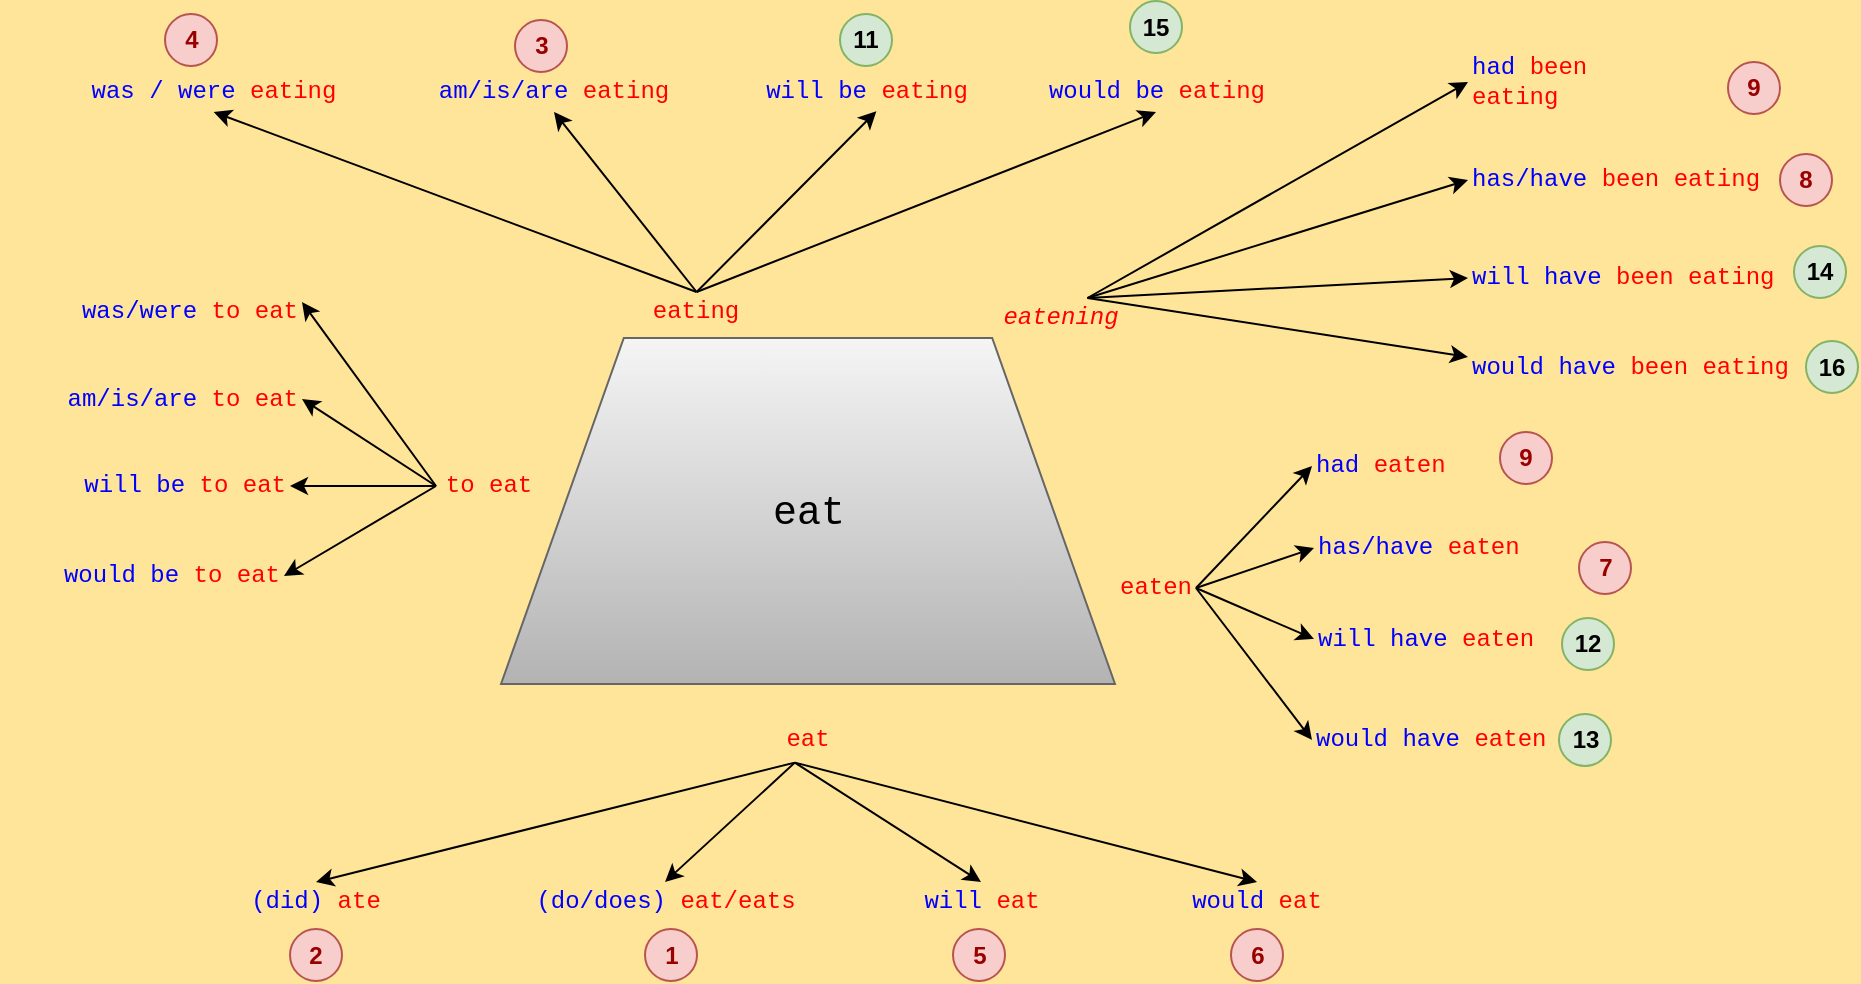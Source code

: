 <mxfile version="10.6.6" type="github"><diagram id="vncSIWj6mcRNydPwZYFD" name="Page-1"><mxGraphModel dx="1310" dy="559" grid="0" gridSize="10" guides="1" tooltips="1" connect="1" arrows="1" fold="1" page="0" pageScale="1" pageWidth="1100" pageHeight="850" background="#FFE599" math="0" shadow="0"><root><mxCell id="0"/><mxCell id="1" parent="0"/><mxCell id="uH9MuqAtOdv0WofB3IrI-48" style="edgeStyle=none;rounded=0;orthogonalLoop=1;jettySize=auto;html=1;entryX=0;entryY=0.5;entryDx=0;entryDy=0;fontFamily=Courier New;exitX=0.75;exitY=0;exitDx=0;exitDy=0;align=left;" parent="1" source="uH9MuqAtOdv0WofB3IrI-56" target="uH9MuqAtOdv0WofB3IrI-43" edge="1"><mxGeometry relative="1" as="geometry"><mxPoint x="460" y="235" as="sourcePoint"/></mxGeometry></mxCell><mxCell id="uH9MuqAtOdv0WofB3IrI-49" style="edgeStyle=none;rounded=0;orthogonalLoop=1;jettySize=auto;html=1;exitX=0.75;exitY=0;exitDx=0;exitDy=0;entryX=0;entryY=0.5;entryDx=0;entryDy=0;fontFamily=Courier New;align=left;" parent="1" source="uH9MuqAtOdv0WofB3IrI-56" target="uH9MuqAtOdv0WofB3IrI-44" edge="1"><mxGeometry relative="1" as="geometry"/></mxCell><mxCell id="uH9MuqAtOdv0WofB3IrI-50" style="edgeStyle=none;rounded=0;orthogonalLoop=1;jettySize=auto;html=1;entryX=0;entryY=0.5;entryDx=0;entryDy=0;exitX=0.75;exitY=0;exitDx=0;exitDy=0;fontFamily=Courier New;align=left;" parent="1" source="uH9MuqAtOdv0WofB3IrI-56" target="uH9MuqAtOdv0WofB3IrI-45" edge="1"><mxGeometry relative="1" as="geometry"/></mxCell><mxCell id="uH9MuqAtOdv0WofB3IrI-51" style="edgeStyle=none;rounded=0;orthogonalLoop=1;jettySize=auto;html=1;entryX=0;entryY=0.25;entryDx=0;entryDy=0;exitX=0.75;exitY=0;exitDx=0;exitDy=0;fontFamily=Courier New;align=left;" parent="1" source="uH9MuqAtOdv0WofB3IrI-56" target="uH9MuqAtOdv0WofB3IrI-46" edge="1"><mxGeometry relative="1" as="geometry"/></mxCell><mxCell id="uH9MuqAtOdv0WofB3IrI-1" value="&lt;font style=&quot;font-size: 20px&quot;&gt;eat&lt;/font&gt;" style="shape=trapezoid;perimeter=trapezoidPerimeter;whiteSpace=wrap;html=1;fillColor=#f5f5f5;strokeColor=#666666;gradientColor=#b3b3b3;fontFamily=Courier New;align=center;" parent="1" vertex="1"><mxGeometry x="226.5" y="271" width="307" height="173" as="geometry"/></mxCell><mxCell id="uH9MuqAtOdv0WofB3IrI-43" value="&lt;font color=&quot;#0000FF&quot;&gt;had&lt;/font&gt; &lt;font color=&quot;#FF0000&quot;&gt;been eating&lt;/font&gt;" style="text;html=1;strokeColor=none;fillColor=none;align=left;verticalAlign=middle;whiteSpace=wrap;rounded=0;fontFamily=Courier New;" parent="1" vertex="1"><mxGeometry x="710" y="133" width="110" height="20" as="geometry"/></mxCell><mxCell id="uH9MuqAtOdv0WofB3IrI-44" value="&lt;font color=&quot;#0000FF&quot;&gt;has/have&lt;/font&gt; &lt;font color=&quot;#FF0000&quot;&gt;been eating&lt;/font&gt;" style="text;html=1;strokeColor=none;fillColor=none;align=left;verticalAlign=middle;whiteSpace=wrap;rounded=0;fontFamily=Courier New;" parent="1" vertex="1"><mxGeometry x="710" y="182" width="163" height="20" as="geometry"/></mxCell><mxCell id="uH9MuqAtOdv0WofB3IrI-45" value="&lt;font color=&quot;#0000FF&quot;&gt;will have&lt;/font&gt; &lt;font color=&quot;#FF0000&quot;&gt;been eating&lt;/font&gt;" style="text;html=1;strokeColor=none;fillColor=none;align=left;verticalAlign=middle;whiteSpace=wrap;rounded=0;fontFamily=Courier New;" parent="1" vertex="1"><mxGeometry x="710" y="231" width="169" height="20" as="geometry"/></mxCell><mxCell id="uH9MuqAtOdv0WofB3IrI-46" value="&lt;font color=&quot;#0000FF&quot;&gt;would have&lt;/font&gt; &lt;font color=&quot;#FF0000&quot;&gt;been eating&lt;/font&gt;" style="text;html=1;strokeColor=none;fillColor=none;align=left;verticalAlign=middle;whiteSpace=wrap;rounded=0;fontFamily=Courier New;" parent="1" vertex="1"><mxGeometry x="710" y="275.5" width="188" height="20" as="geometry"/></mxCell><mxCell id="uH9MuqAtOdv0WofB3IrI-56" value="eatening" style="text;html=1;strokeColor=none;fillColor=none;align=center;verticalAlign=middle;whiteSpace=wrap;rounded=0;fontColor=#FF0000;fontStyle=2;fontFamily=Courier New;" parent="1" vertex="1"><mxGeometry x="478.5" y="251" width="55" height="20" as="geometry"/></mxCell><mxCell id="uH9MuqAtOdv0WofB3IrI-5" value="to eat" style="text;html=1;strokeColor=none;fillColor=none;align=center;verticalAlign=middle;whiteSpace=wrap;rounded=0;fontColor=#FF0000;fontFamily=Courier New;" parent="1" vertex="1"><mxGeometry x="194" y="335" width="53" height="20" as="geometry"/></mxCell><mxCell id="uH9MuqAtOdv0WofB3IrI-26" value="&lt;font color=&quot;#0000FF&quot;&gt;was/were&lt;/font&gt; &lt;font color=&quot;#FF0000&quot;&gt;to eat&lt;/font&gt;" style="text;html=1;strokeColor=none;fillColor=none;align=right;verticalAlign=middle;whiteSpace=wrap;rounded=0;fontFamily=Courier New;" parent="1" vertex="1"><mxGeometry x="-24" y="248" width="151" height="20" as="geometry"/></mxCell><mxCell id="uH9MuqAtOdv0WofB3IrI-38" style="edgeStyle=none;rounded=0;orthogonalLoop=1;jettySize=auto;html=1;entryX=1;entryY=0.25;entryDx=0;entryDy=0;exitX=0;exitY=0.5;exitDx=0;exitDy=0;fontFamily=Courier New;align=left;" parent="1" source="uH9MuqAtOdv0WofB3IrI-5" target="uH9MuqAtOdv0WofB3IrI-26" edge="1"><mxGeometry relative="1" as="geometry"/></mxCell><mxCell id="uH9MuqAtOdv0WofB3IrI-27" value="&lt;font color=&quot;#0000FF&quot;&gt;am/is/are&lt;/font&gt; &lt;font color=&quot;#FF0000&quot;&gt;to eat&lt;/font&gt;" style="text;html=1;strokeColor=none;fillColor=none;align=right;verticalAlign=middle;whiteSpace=wrap;rounded=0;fontFamily=Courier New;" parent="1" vertex="1"><mxGeometry x="-10" y="291.5" width="137" height="20" as="geometry"/></mxCell><mxCell id="uH9MuqAtOdv0WofB3IrI-39" style="edgeStyle=none;rounded=0;orthogonalLoop=1;jettySize=auto;html=1;entryX=1;entryY=0.5;entryDx=0;entryDy=0;exitX=0;exitY=0.5;exitDx=0;exitDy=0;fontFamily=Courier New;align=left;" parent="1" source="uH9MuqAtOdv0WofB3IrI-5" target="uH9MuqAtOdv0WofB3IrI-27" edge="1"><mxGeometry relative="1" as="geometry"/></mxCell><mxCell id="uH9MuqAtOdv0WofB3IrI-28" value="&lt;font color=&quot;#0000FF&quot;&gt;will be&lt;/font&gt; &lt;font color=&quot;#FF0000&quot;&gt;to eat&lt;/font&gt;" style="text;html=1;strokeColor=none;fillColor=none;align=right;verticalAlign=middle;whiteSpace=wrap;rounded=0;fontFamily=Courier New;" parent="1" vertex="1"><mxGeometry x="11" y="335" width="110" height="20" as="geometry"/></mxCell><mxCell id="uH9MuqAtOdv0WofB3IrI-40" style="edgeStyle=none;rounded=0;orthogonalLoop=1;jettySize=auto;html=1;entryX=1;entryY=0.5;entryDx=0;entryDy=0;exitX=0;exitY=0.5;exitDx=0;exitDy=0;fontFamily=Courier New;align=left;" parent="1" source="uH9MuqAtOdv0WofB3IrI-5" target="uH9MuqAtOdv0WofB3IrI-28" edge="1"><mxGeometry relative="1" as="geometry"/></mxCell><mxCell id="uH9MuqAtOdv0WofB3IrI-29" value="&lt;font color=&quot;#0000FF&quot;&gt;would be&lt;/font&gt; &lt;font color=&quot;#FF0000&quot;&gt;to eat&lt;/font&gt;" style="text;html=1;strokeColor=none;fillColor=none;align=right;verticalAlign=middle;whiteSpace=wrap;rounded=0;fontFamily=Courier New;" parent="1" vertex="1"><mxGeometry x="-17" y="380" width="135" height="20" as="geometry"/></mxCell><mxCell id="uH9MuqAtOdv0WofB3IrI-41" style="edgeStyle=none;rounded=0;orthogonalLoop=1;jettySize=auto;html=1;exitX=0;exitY=0.5;exitDx=0;exitDy=0;entryX=1;entryY=0.5;entryDx=0;entryDy=0;fontFamily=Courier New;align=left;" parent="1" source="uH9MuqAtOdv0WofB3IrI-5" target="uH9MuqAtOdv0WofB3IrI-29" edge="1"><mxGeometry relative="1" as="geometry"><mxPoint x="170" y="390" as="targetPoint"/></mxGeometry></mxCell><mxCell id="uH9MuqAtOdv0WofB3IrI-3" value="eating" style="text;html=1;strokeColor=none;fillColor=none;align=center;verticalAlign=middle;whiteSpace=wrap;rounded=0;fontColor=#FF0000;fontFamily=Courier New;" parent="1" vertex="1"><mxGeometry x="304.174" y="248" width="40.261" height="20" as="geometry"/></mxCell><mxCell id="uH9MuqAtOdv0WofB3IrI-22" value="&lt;font color=&quot;#0000FF&quot;&gt;was / were&lt;/font&gt; &lt;font color=&quot;#FF0000&quot;&gt;eating&lt;/font&gt;" style="text;html=1;strokeColor=none;fillColor=none;align=center;verticalAlign=middle;whiteSpace=wrap;rounded=0;fontFamily=Courier New;" parent="1" vertex="1"><mxGeometry x="14.902" y="138" width="135.88" height="20" as="geometry"/></mxCell><mxCell id="uH9MuqAtOdv0WofB3IrI-34" style="edgeStyle=none;rounded=0;orthogonalLoop=1;jettySize=auto;html=1;entryX=0.5;entryY=1;entryDx=0;entryDy=0;exitX=0.5;exitY=0;exitDx=0;exitDy=0;fontFamily=Courier New;align=left;" parent="1" source="uH9MuqAtOdv0WofB3IrI-3" target="uH9MuqAtOdv0WofB3IrI-22" edge="1"><mxGeometry relative="1" as="geometry"/></mxCell><mxCell id="uH9MuqAtOdv0WofB3IrI-23" value="&lt;font color=&quot;#0000FF&quot;&gt;am/is/are&lt;/font&gt; &lt;font color=&quot;#FF0000&quot;&gt;eating&lt;/font&gt;" style="text;html=1;strokeColor=none;fillColor=none;align=center;verticalAlign=middle;whiteSpace=wrap;rounded=0;fontFamily=Courier New;" parent="1" vertex="1"><mxGeometry x="185" y="138" width="136" height="20" as="geometry"/></mxCell><mxCell id="uH9MuqAtOdv0WofB3IrI-35" style="edgeStyle=none;rounded=0;orthogonalLoop=1;jettySize=auto;html=1;entryX=0.5;entryY=1;entryDx=0;entryDy=0;exitX=0.5;exitY=0;exitDx=0;exitDy=0;fontFamily=Courier New;align=left;" parent="1" source="uH9MuqAtOdv0WofB3IrI-3" target="uH9MuqAtOdv0WofB3IrI-23" edge="1"><mxGeometry relative="1" as="geometry"/></mxCell><mxCell id="uH9MuqAtOdv0WofB3IrI-24" value="&lt;font color=&quot;#0000FF&quot;&gt;will be&lt;/font&gt; &lt;font color=&quot;#FF0000&quot;&gt;eating&lt;/font&gt;" style="text;html=1;strokeColor=none;fillColor=none;align=center;verticalAlign=middle;whiteSpace=wrap;rounded=0;fontFamily=Courier New;" parent="1" vertex="1"><mxGeometry x="351.5" y="138" width="115" height="20" as="geometry"/></mxCell><mxCell id="uH9MuqAtOdv0WofB3IrI-36" style="edgeStyle=none;rounded=0;orthogonalLoop=1;jettySize=auto;html=1;exitX=0.5;exitY=0;exitDx=0;exitDy=0;entryX=0.545;entryY=0.981;entryDx=0;entryDy=0;entryPerimeter=0;fontFamily=Courier New;align=left;" parent="1" source="uH9MuqAtOdv0WofB3IrI-3" target="uH9MuqAtOdv0WofB3IrI-24" edge="1"><mxGeometry relative="1" as="geometry"/></mxCell><mxCell id="uH9MuqAtOdv0WofB3IrI-25" value="&lt;font color=&quot;#0000FF&quot;&gt;would be&lt;/font&gt; &lt;font color=&quot;#FF0000&quot;&gt;eating&lt;/font&gt;" style="text;html=1;strokeColor=none;fillColor=none;align=center;verticalAlign=middle;whiteSpace=wrap;rounded=0;fontFamily=Courier New;" parent="1" vertex="1"><mxGeometry x="488.5" y="138" width="131" height="20" as="geometry"/></mxCell><mxCell id="uH9MuqAtOdv0WofB3IrI-37" style="edgeStyle=none;rounded=0;orthogonalLoop=1;jettySize=auto;html=1;entryX=0.5;entryY=1;entryDx=0;entryDy=0;exitX=0.5;exitY=0;exitDx=0;exitDy=0;fontFamily=Courier New;align=left;" parent="1" source="uH9MuqAtOdv0WofB3IrI-3" target="uH9MuqAtOdv0WofB3IrI-25" edge="1"><mxGeometry relative="1" as="geometry"/></mxCell><mxCell id="uH9MuqAtOdv0WofB3IrI-2" value="eat" style="text;html=1;strokeColor=none;fillColor=none;align=center;verticalAlign=middle;whiteSpace=wrap;rounded=0;fontColor=#FF0000;fontFamily=Courier New;" parent="1" vertex="1"><mxGeometry x="360" y="462" width="40" height="20" as="geometry"/></mxCell><mxCell id="uH9MuqAtOdv0WofB3IrI-7" value="&lt;font color=&quot;#0000FF&quot;&gt;(did)&lt;/font&gt; &lt;font color=&quot;#FF0000&quot;&gt;ate&lt;/font&gt;" style="text;html=1;strokeColor=none;fillColor=none;align=center;verticalAlign=middle;whiteSpace=wrap;rounded=0;fontFamily=Courier New;" parent="1" vertex="1"><mxGeometry x="92" y="543" width="84" height="20" as="geometry"/></mxCell><mxCell id="uH9MuqAtOdv0WofB3IrI-11" style="rounded=0;orthogonalLoop=1;jettySize=auto;html=1;exitX=0.5;exitY=1;exitDx=0;exitDy=0;entryX=0.5;entryY=0;entryDx=0;entryDy=0;fontFamily=Courier New;align=left;" parent="1" target="uH9MuqAtOdv0WofB3IrI-7" edge="1"><mxGeometry relative="1" as="geometry"><mxPoint x="373.431" y="483.31" as="sourcePoint"/></mxGeometry></mxCell><mxCell id="uH9MuqAtOdv0WofB3IrI-8" value="&lt;font color=&quot;#0000FF&quot;&gt;(do/does)&lt;/font&gt; &lt;font color=&quot;#FF0000&quot;&gt;eat/eats&lt;/font&gt;" style="text;html=1;strokeColor=none;fillColor=none;align=center;verticalAlign=middle;whiteSpace=wrap;rounded=0;fontFamily=Courier New;" parent="1" vertex="1"><mxGeometry x="233.5" y="543" width="150" height="20" as="geometry"/></mxCell><mxCell id="uH9MuqAtOdv0WofB3IrI-12" style="edgeStyle=none;rounded=0;orthogonalLoop=1;jettySize=auto;html=1;exitX=0.5;exitY=1;exitDx=0;exitDy=0;entryX=0.5;entryY=0;entryDx=0;entryDy=0;fontFamily=Courier New;align=left;" parent="1" target="uH9MuqAtOdv0WofB3IrI-8" edge="1"><mxGeometry relative="1" as="geometry"><mxPoint x="373.431" y="483.31" as="sourcePoint"/></mxGeometry></mxCell><mxCell id="uH9MuqAtOdv0WofB3IrI-9" value="&lt;font color=&quot;#0000FF&quot;&gt;will&lt;/font&gt; &lt;font color=&quot;#FF0000&quot;&gt;eat&lt;/font&gt;" style="text;html=1;strokeColor=none;fillColor=none;align=center;verticalAlign=middle;whiteSpace=wrap;rounded=0;fontFamily=Courier New;" parent="1" vertex="1"><mxGeometry x="430.5" y="543" width="72" height="20" as="geometry"/></mxCell><mxCell id="uH9MuqAtOdv0WofB3IrI-13" style="edgeStyle=none;rounded=0;orthogonalLoop=1;jettySize=auto;html=1;exitX=0.5;exitY=1;exitDx=0;exitDy=0;entryX=0.5;entryY=0;entryDx=0;entryDy=0;fontFamily=Courier New;align=left;" parent="1" target="uH9MuqAtOdv0WofB3IrI-9" edge="1"><mxGeometry relative="1" as="geometry"><mxPoint x="373.431" y="483.31" as="sourcePoint"/></mxGeometry></mxCell><mxCell id="uH9MuqAtOdv0WofB3IrI-10" value="&lt;font color=&quot;#0000FF&quot;&gt;would&lt;/font&gt; &lt;font color=&quot;#FF0000&quot;&gt;eat&lt;/font&gt;" style="text;html=1;strokeColor=none;fillColor=none;align=center;verticalAlign=middle;whiteSpace=wrap;rounded=0;fontFamily=Courier New;" parent="1" vertex="1"><mxGeometry x="565" y="543" width="79" height="20" as="geometry"/></mxCell><mxCell id="uH9MuqAtOdv0WofB3IrI-14" style="edgeStyle=none;rounded=0;orthogonalLoop=1;jettySize=auto;html=1;exitX=0.5;exitY=1;exitDx=0;exitDy=0;entryX=0.5;entryY=0;entryDx=0;entryDy=0;fontFamily=Courier New;align=left;" parent="1" target="uH9MuqAtOdv0WofB3IrI-10" edge="1"><mxGeometry relative="1" as="geometry"><mxPoint x="373.431" y="483.31" as="sourcePoint"/></mxGeometry></mxCell><mxCell id="uH9MuqAtOdv0WofB3IrI-6" value="eaten" style="text;html=1;strokeColor=none;fillColor=none;align=left;verticalAlign=middle;whiteSpace=wrap;rounded=0;fontColor=#FF0000;fontFamily=Courier New;" parent="1" vertex="1"><mxGeometry x="534" y="386" width="40" height="20" as="geometry"/></mxCell><mxCell id="uH9MuqAtOdv0WofB3IrI-15" value="&lt;font color=&quot;#0000FF&quot;&gt;had&lt;/font&gt; &lt;font color=&quot;#FF0000&quot;&gt;eaten&lt;/font&gt;" style="text;html=1;strokeColor=none;fillColor=none;align=left;verticalAlign=middle;whiteSpace=wrap;rounded=0;fontFamily=Courier New;" parent="1" vertex="1"><mxGeometry x="632" y="325" width="70" height="20" as="geometry"/></mxCell><mxCell id="uH9MuqAtOdv0WofB3IrI-30" style="edgeStyle=none;rounded=0;orthogonalLoop=1;jettySize=auto;html=1;exitX=1;exitY=0.5;exitDx=0;exitDy=0;entryX=0;entryY=0.5;entryDx=0;entryDy=0;fontFamily=Courier New;align=left;" parent="1" source="uH9MuqAtOdv0WofB3IrI-6" target="uH9MuqAtOdv0WofB3IrI-15" edge="1"><mxGeometry relative="1" as="geometry"/></mxCell><mxCell id="uH9MuqAtOdv0WofB3IrI-16" value="&lt;font color=&quot;#0000FF&quot;&gt;has/have&lt;/font&gt; &lt;font color=&quot;#FF0000&quot;&gt;eaten&lt;/font&gt;" style="text;html=1;strokeColor=none;fillColor=none;align=left;verticalAlign=middle;whiteSpace=wrap;rounded=0;fontFamily=Courier New;" parent="1" vertex="1"><mxGeometry x="633" y="366" width="119" height="20" as="geometry"/></mxCell><mxCell id="uH9MuqAtOdv0WofB3IrI-31" style="edgeStyle=none;rounded=0;orthogonalLoop=1;jettySize=auto;html=1;entryX=0;entryY=0.5;entryDx=0;entryDy=0;exitX=1;exitY=0.5;exitDx=0;exitDy=0;fontFamily=Courier New;align=left;" parent="1" source="uH9MuqAtOdv0WofB3IrI-6" target="uH9MuqAtOdv0WofB3IrI-16" edge="1"><mxGeometry relative="1" as="geometry"/></mxCell><mxCell id="uH9MuqAtOdv0WofB3IrI-20" value="&lt;font color=&quot;#0000FF&quot;&gt;will have&lt;/font&gt; &lt;font color=&quot;#FF0000&quot;&gt;eaten&lt;/font&gt;" style="text;html=1;strokeColor=none;fillColor=none;align=left;verticalAlign=middle;whiteSpace=wrap;rounded=0;fontFamily=Courier New;" parent="1" vertex="1"><mxGeometry x="633" y="411.5" width="120" height="20" as="geometry"/></mxCell><mxCell id="uH9MuqAtOdv0WofB3IrI-32" style="edgeStyle=none;rounded=0;orthogonalLoop=1;jettySize=auto;html=1;entryX=0;entryY=0.5;entryDx=0;entryDy=0;exitX=1;exitY=0.5;exitDx=0;exitDy=0;fontFamily=Courier New;align=left;" parent="1" source="uH9MuqAtOdv0WofB3IrI-6" target="uH9MuqAtOdv0WofB3IrI-20" edge="1"><mxGeometry relative="1" as="geometry"/></mxCell><mxCell id="uH9MuqAtOdv0WofB3IrI-21" value="&lt;font color=&quot;#0000FF&quot;&gt;would have&lt;/font&gt; &lt;font color=&quot;#FF0000&quot;&gt;eaten&lt;/font&gt;" style="text;html=1;strokeColor=none;fillColor=none;align=left;verticalAlign=middle;whiteSpace=wrap;rounded=0;fontFamily=Courier New;" parent="1" vertex="1"><mxGeometry x="632" y="462" width="138" height="20" as="geometry"/></mxCell><mxCell id="uH9MuqAtOdv0WofB3IrI-33" style="edgeStyle=none;rounded=0;orthogonalLoop=1;jettySize=auto;html=1;entryX=0;entryY=0.5;entryDx=0;entryDy=0;exitX=1;exitY=0.5;exitDx=0;exitDy=0;fontFamily=Courier New;align=left;" parent="1" source="uH9MuqAtOdv0WofB3IrI-6" target="uH9MuqAtOdv0WofB3IrI-21" edge="1"><mxGeometry relative="1" as="geometry"/></mxCell><mxCell id="uH9MuqAtOdv0WofB3IrI-62" style="edgeStyle=none;rounded=0;orthogonalLoop=1;jettySize=auto;html=1;exitX=0.5;exitY=0;exitDx=0;exitDy=0;fontFamily=Courier New;fontColor=#FF0000;align=left;" parent="1" source="uH9MuqAtOdv0WofB3IrI-10" target="uH9MuqAtOdv0WofB3IrI-10" edge="1"><mxGeometry relative="1" as="geometry"/></mxCell><mxCell id="numHBvL4LuzDtYL7_PkN-1" value="2" style="ellipse;whiteSpace=wrap;html=1;aspect=fixed;fillColor=#f8cecc;strokeColor=#b85450;fontStyle=1;fontColor=#990000;" vertex="1" parent="1"><mxGeometry x="121" y="566.5" width="26" height="26" as="geometry"/></mxCell><mxCell id="numHBvL4LuzDtYL7_PkN-2" value="1" style="ellipse;whiteSpace=wrap;html=1;aspect=fixed;fillColor=#f8cecc;strokeColor=#b85450;fontStyle=1;fontColor=#990000;" vertex="1" parent="1"><mxGeometry x="298.5" y="566.5" width="26" height="26" as="geometry"/></mxCell><mxCell id="numHBvL4LuzDtYL7_PkN-3" value="5" style="ellipse;whiteSpace=wrap;html=1;aspect=fixed;fillColor=#f8cecc;strokeColor=#b85450;fontStyle=1;fontColor=#990000;" vertex="1" parent="1"><mxGeometry x="452.5" y="566.5" width="26" height="26" as="geometry"/></mxCell><mxCell id="numHBvL4LuzDtYL7_PkN-4" value="6" style="ellipse;whiteSpace=wrap;html=1;aspect=fixed;fillColor=#f8cecc;strokeColor=#b85450;fontStyle=1;fontColor=#990000;" vertex="1" parent="1"><mxGeometry x="591.5" y="566.5" width="26" height="26" as="geometry"/></mxCell><mxCell id="numHBvL4LuzDtYL7_PkN-5" value="3" style="ellipse;whiteSpace=wrap;html=1;aspect=fixed;fillColor=#f8cecc;strokeColor=#b85450;fontStyle=1;fontColor=#990000;" vertex="1" parent="1"><mxGeometry x="233.5" y="112" width="26" height="26" as="geometry"/></mxCell><mxCell id="numHBvL4LuzDtYL7_PkN-6" value="4" style="ellipse;whiteSpace=wrap;html=1;aspect=fixed;fillColor=#f8cecc;strokeColor=#b85450;fontStyle=1;fontColor=#990000;" vertex="1" parent="1"><mxGeometry x="58.5" y="109" width="26" height="26" as="geometry"/></mxCell><mxCell id="numHBvL4LuzDtYL7_PkN-8" value="8" style="ellipse;whiteSpace=wrap;html=1;aspect=fixed;fillColor=#f8cecc;strokeColor=#b85450;fontStyle=1;fontColor=#990000;" vertex="1" parent="1"><mxGeometry x="866" y="179" width="26" height="26" as="geometry"/></mxCell><mxCell id="numHBvL4LuzDtYL7_PkN-9" value="9" style="ellipse;whiteSpace=wrap;html=1;aspect=fixed;fillColor=#f8cecc;strokeColor=#b85450;fontStyle=1;fontColor=#990000;" vertex="1" parent="1"><mxGeometry x="726" y="318" width="26" height="26" as="geometry"/></mxCell><mxCell id="numHBvL4LuzDtYL7_PkN-10" value="9" style="ellipse;whiteSpace=wrap;html=1;aspect=fixed;fillColor=#f8cecc;strokeColor=#b85450;fontStyle=1;fontColor=#990000;" vertex="1" parent="1"><mxGeometry x="840" y="133" width="26" height="26" as="geometry"/></mxCell><mxCell id="numHBvL4LuzDtYL7_PkN-11" value="11" style="ellipse;whiteSpace=wrap;html=1;aspect=fixed;fillColor=#d5e8d4;strokeColor=#82b366;fontStyle=1;" vertex="1" parent="1"><mxGeometry x="396" y="109" width="26" height="26" as="geometry"/></mxCell><mxCell id="numHBvL4LuzDtYL7_PkN-12" value="12" style="ellipse;whiteSpace=wrap;html=1;aspect=fixed;fillColor=#d5e8d4;strokeColor=#82b366;fontStyle=1;" vertex="1" parent="1"><mxGeometry x="757" y="411" width="26" height="26" as="geometry"/></mxCell><mxCell id="numHBvL4LuzDtYL7_PkN-13" value="14" style="ellipse;whiteSpace=wrap;html=1;aspect=fixed;fillColor=#d5e8d4;strokeColor=#82b366;fontStyle=1;" vertex="1" parent="1"><mxGeometry x="873" y="225" width="26" height="26" as="geometry"/></mxCell><mxCell id="numHBvL4LuzDtYL7_PkN-14" value="13" style="ellipse;whiteSpace=wrap;html=1;aspect=fixed;fillColor=#d5e8d4;strokeColor=#82b366;fontStyle=1;" vertex="1" parent="1"><mxGeometry x="755.5" y="459" width="26" height="26" as="geometry"/></mxCell><mxCell id="numHBvL4LuzDtYL7_PkN-15" value="7" style="ellipse;whiteSpace=wrap;html=1;aspect=fixed;fillColor=#f8cecc;strokeColor=#b85450;fontStyle=1;fontColor=#990000;" vertex="1" parent="1"><mxGeometry x="765.5" y="373" width="26" height="26" as="geometry"/></mxCell><mxCell id="numHBvL4LuzDtYL7_PkN-16" value="15" style="ellipse;whiteSpace=wrap;html=1;aspect=fixed;fillColor=#d5e8d4;strokeColor=#82b366;fontStyle=1;" vertex="1" parent="1"><mxGeometry x="541" y="102.5" width="26" height="26" as="geometry"/></mxCell><mxCell id="numHBvL4LuzDtYL7_PkN-18" value="16" style="ellipse;whiteSpace=wrap;html=1;aspect=fixed;fillColor=#d5e8d4;strokeColor=#82b366;fontStyle=1;" vertex="1" parent="1"><mxGeometry x="879" y="272.5" width="26" height="26" as="geometry"/></mxCell></root></mxGraphModel></diagram></mxfile>